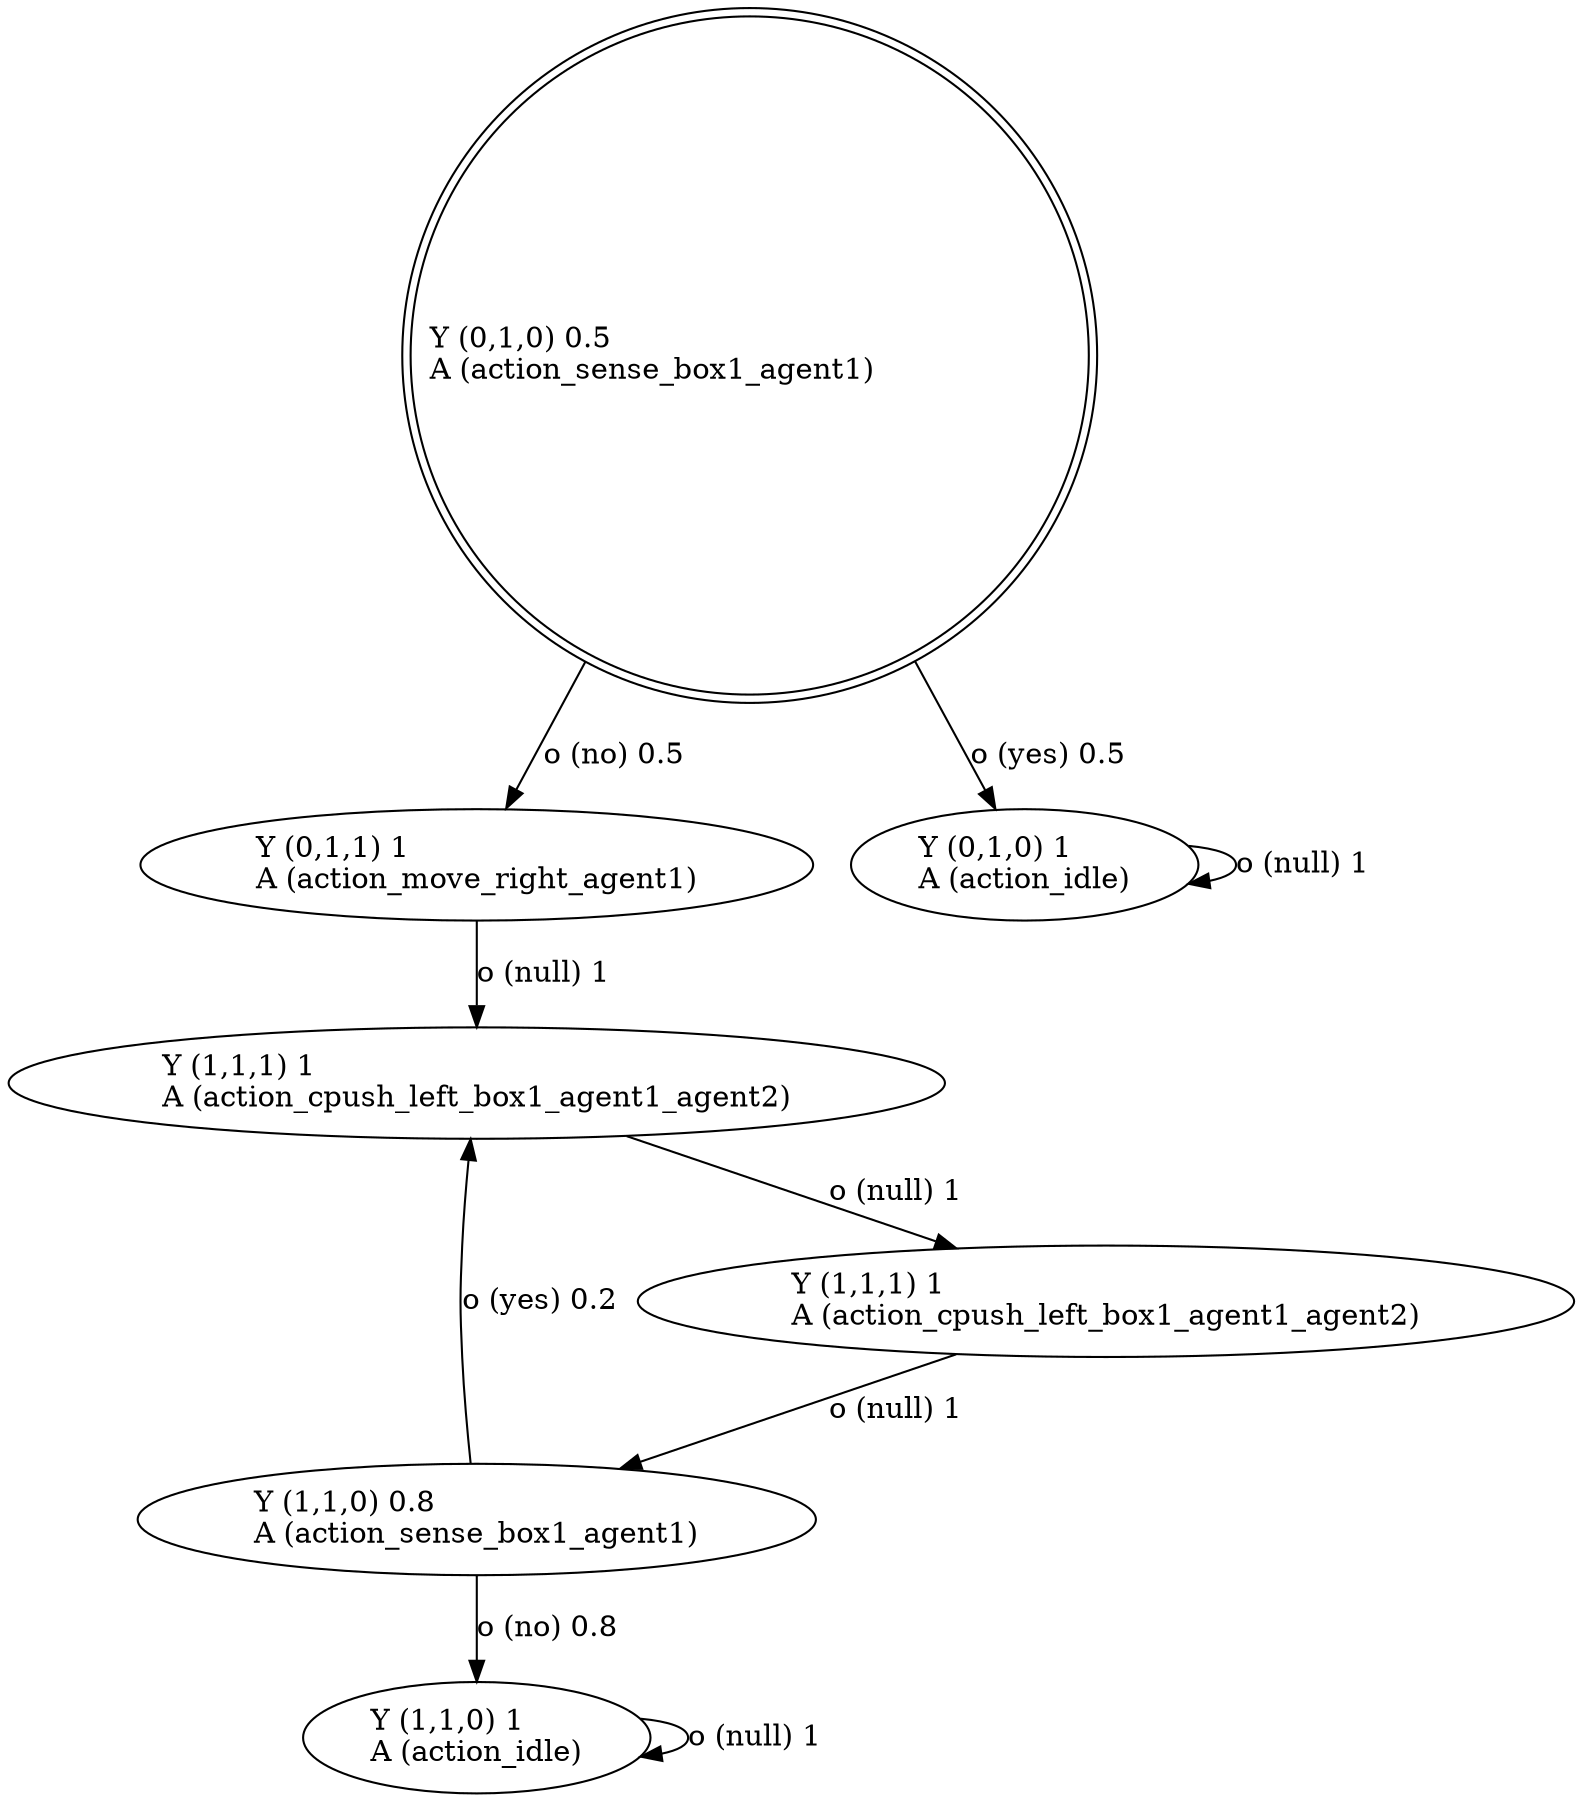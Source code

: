 digraph "G" {
root [label="Y (0,1,0) 0.5\lA (action_sense_box1_agent1)\l", labeljust="l", shape=doublecircle];
x0row3 [label="Y (0,1,1) 1\lA (action_move_right_agent1)\l"];
x0row2 [label="Y (0,1,0) 1\lA (action_idle)\l"];
x0row6 [label="Y (1,1,0) 1\lA (action_idle)\l"];
x0row10 [label="Y (1,1,0) 0.8\lA (action_sense_box1_agent1)\l"];
x0row8 [label="Y (1,1,1) 1\lA (action_cpush_left_box1_agent1_agent2)\l"];
x0row8_repeat_1 [label="Y (1,1,1) 1\lA (action_cpush_left_box1_agent1_agent2)\l"];
root -> x0row2  [key=0, label="o (yes) 0.5\l"];
root -> x0row3  [key=0, label="o (no) 0.5\l"];
x0row3 -> x0row8  [key=0, label="o (null) 1\l"];
x0row2 -> x0row2  [key=0, label="o (null) 1\l"];
x0row6 -> x0row6  [key=0, label="o (null) 1\l"];
x0row10 -> x0row8  [key=0, label="o (yes) 0.2\l"];
x0row10 -> x0row6  [key=0, label="o (no) 0.8\l"];
x0row8 -> x0row8_repeat_1  [key=0, label="o (null) 1\l"];
x0row8_repeat_1 -> x0row10  [key=0, label="o (null) 1\l"];
}
